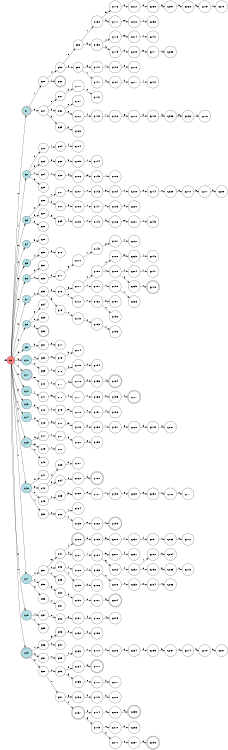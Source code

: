 digraph APTAALF {
__start0 [style = invis, shape = none, label = "", width = 0, height = 0];

rankdir=LR;
size="8,5";

s0 [style="filled", color="black", fillcolor="#ff817b" shape="circle", label="q0"];
s1 [style="rounded,filled", color="black", fillcolor="powderblue" shape="doublecircle", label="q1"];
s2 [style="filled", color="black", fillcolor="powderblue" shape="circle", label="q2"];
s3 [style="filled", color="black", fillcolor="powderblue" shape="circle", label="q3"];
s4 [style="filled", color="black", fillcolor="powderblue" shape="circle", label="q4"];
s5 [style="filled", color="black", fillcolor="powderblue" shape="circle", label="q5"];
s6 [style="filled", color="black", fillcolor="powderblue" shape="circle", label="q6"];
s7 [style="filled", color="black", fillcolor="powderblue" shape="circle", label="q7"];
s8 [style="filled", color="black", fillcolor="powderblue" shape="circle", label="q8"];
s9 [style="filled", color="black", fillcolor="powderblue" shape="circle", label="q9"];
s10 [style="filled", color="black", fillcolor="powderblue" shape="circle", label="q10"];
s11 [style="rounded,filled", color="black", fillcolor="powderblue" shape="doublecircle", label="q11"];
s12 [style="filled", color="black", fillcolor="powderblue" shape="circle", label="q12"];
s13 [style="filled", color="black", fillcolor="powderblue" shape="circle", label="q13"];
s14 [style="filled", color="black", fillcolor="powderblue" shape="circle", label="q14"];
s15 [style="filled", color="black", fillcolor="powderblue" shape="circle", label="q15"];
s16 [style="filled", color="black", fillcolor="powderblue" shape="circle", label="q16"];
s17 [style="filled", color="black", fillcolor="powderblue" shape="circle", label="q17"];
s18 [style="filled", color="black", fillcolor="powderblue" shape="circle", label="q18"];
s19 [style="rounded,filled", color="black", fillcolor="powderblue" shape="doublecircle", label="q19"];
s20 [style="filled", color="black", fillcolor="white" shape="circle", label="q20"];
s21 [style="filled", color="black", fillcolor="white" shape="circle", label="q21"];
s22 [style="filled", color="black", fillcolor="white" shape="circle", label="q22"];
s23 [style="filled", color="black", fillcolor="white" shape="circle", label="q23"];
s24 [style="filled", color="black", fillcolor="white" shape="circle", label="q24"];
s25 [style="filled", color="black", fillcolor="white" shape="circle", label="q25"];
s26 [style="filled", color="black", fillcolor="white" shape="circle", label="q26"];
s27 [style="filled", color="black", fillcolor="white" shape="circle", label="q27"];
s28 [style="filled", color="black", fillcolor="white" shape="circle", label="q28"];
s29 [style="filled", color="black", fillcolor="white" shape="circle", label="q29"];
s30 [style="filled", color="black", fillcolor="white" shape="circle", label="q30"];
s31 [style="filled", color="black", fillcolor="white" shape="circle", label="q31"];
s32 [style="filled", color="black", fillcolor="white" shape="circle", label="q32"];
s33 [style="filled", color="black", fillcolor="white" shape="circle", label="q33"];
s34 [style="filled", color="black", fillcolor="white" shape="circle", label="q34"];
s35 [style="filled", color="black", fillcolor="white" shape="circle", label="q35"];
s36 [style="rounded,filled", color="black", fillcolor="white" shape="doublecircle", label="q36"];
s37 [style="filled", color="black", fillcolor="white" shape="circle", label="q37"];
s38 [style="filled", color="black", fillcolor="white" shape="circle", label="q38"];
s39 [style="filled", color="black", fillcolor="white" shape="circle", label="q39"];
s40 [style="filled", color="black", fillcolor="white" shape="circle", label="q40"];
s41 [style="filled", color="black", fillcolor="white" shape="circle", label="q41"];
s42 [style="filled", color="black", fillcolor="white" shape="circle", label="q42"];
s43 [style="filled", color="black", fillcolor="white" shape="circle", label="q43"];
s44 [style="filled", color="black", fillcolor="white" shape="circle", label="q44"];
s45 [style="filled", color="black", fillcolor="white" shape="circle", label="q45"];
s46 [style="filled", color="black", fillcolor="white" shape="circle", label="q46"];
s47 [style="filled", color="black", fillcolor="white" shape="circle", label="q47"];
s48 [style="filled", color="black", fillcolor="white" shape="circle", label="q48"];
s49 [style="filled", color="black", fillcolor="white" shape="circle", label="q49"];
s50 [style="filled", color="black", fillcolor="white" shape="circle", label="q50"];
s51 [style="filled", color="black", fillcolor="white" shape="circle", label="q51"];
s52 [style="filled", color="black", fillcolor="white" shape="circle", label="q52"];
s53 [style="filled", color="black", fillcolor="white" shape="circle", label="q53"];
s54 [style="filled", color="black", fillcolor="white" shape="circle", label="q54"];
s55 [style="filled", color="black", fillcolor="white" shape="circle", label="q55"];
s56 [style="filled", color="black", fillcolor="white" shape="circle", label="q56"];
s57 [style="filled", color="black", fillcolor="white" shape="circle", label="q57"];
s58 [style="filled", color="black", fillcolor="white" shape="circle", label="q58"];
s59 [style="filled", color="black", fillcolor="white" shape="circle", label="q59"];
s60 [style="rounded,filled", color="black", fillcolor="white" shape="doublecircle", label="q60"];
s61 [style="filled", color="black", fillcolor="white" shape="circle", label="q61"];
s62 [style="filled", color="black", fillcolor="white" shape="circle", label="q62"];
s63 [style="filled", color="black", fillcolor="white" shape="circle", label="q63"];
s64 [style="filled", color="black", fillcolor="white" shape="circle", label="q64"];
s65 [style="filled", color="black", fillcolor="white" shape="circle", label="q65"];
s66 [style="filled", color="black", fillcolor="white" shape="circle", label="q66"];
s67 [style="filled", color="black", fillcolor="white" shape="circle", label="q67"];
s68 [style="filled", color="black", fillcolor="white" shape="circle", label="q68"];
s69 [style="filled", color="black", fillcolor="white" shape="circle", label="q69"];
s70 [style="filled", color="black", fillcolor="white" shape="circle", label="q70"];
s71 [style="filled", color="black", fillcolor="white" shape="circle", label="q71"];
s72 [style="filled", color="black", fillcolor="white" shape="circle", label="q72"];
s73 [style="filled", color="black", fillcolor="white" shape="circle", label="q73"];
s74 [style="filled", color="black", fillcolor="white" shape="circle", label="q74"];
s75 [style="filled", color="black", fillcolor="white" shape="circle", label="q75"];
s76 [style="filled", color="black", fillcolor="white" shape="circle", label="q76"];
s77 [style="filled", color="black", fillcolor="white" shape="circle", label="q77"];
s78 [style="filled", color="black", fillcolor="white" shape="circle", label="q78"];
s79 [style="filled", color="black", fillcolor="white" shape="circle", label="q79"];
s80 [style="filled", color="black", fillcolor="white" shape="circle", label="q80"];
s81 [style="filled", color="black", fillcolor="white" shape="circle", label="q81"];
s82 [style="filled", color="black", fillcolor="white" shape="circle", label="q82"];
s83 [style="filled", color="black", fillcolor="white" shape="circle", label="q83"];
s84 [style="filled", color="black", fillcolor="white" shape="circle", label="q84"];
s85 [style="filled", color="black", fillcolor="white" shape="circle", label="q85"];
s86 [style="filled", color="black", fillcolor="white" shape="circle", label="q86"];
s87 [style="filled", color="black", fillcolor="white" shape="circle", label="q87"];
s88 [style="filled", color="black", fillcolor="white" shape="circle", label="q88"];
s89 [style="filled", color="black", fillcolor="white" shape="circle", label="q89"];
s90 [style="filled", color="black", fillcolor="white" shape="circle", label="q90"];
s91 [style="filled", color="black", fillcolor="white" shape="circle", label="q91"];
s92 [style="filled", color="black", fillcolor="white" shape="circle", label="q92"];
s93 [style="filled", color="black", fillcolor="white" shape="circle", label="q93"];
s94 [style="filled", color="black", fillcolor="white" shape="circle", label="q94"];
s95 [style="filled", color="black", fillcolor="white" shape="circle", label="q95"];
s96 [style="filled", color="black", fillcolor="white" shape="circle", label="q96"];
s97 [style="filled", color="black", fillcolor="white" shape="circle", label="q97"];
s98 [style="filled", color="black", fillcolor="white" shape="circle", label="q98"];
s99 [style="filled", color="black", fillcolor="white" shape="circle", label="q99"];
s100 [style="filled", color="black", fillcolor="white" shape="circle", label="q100"];
s101 [style="filled", color="black", fillcolor="white" shape="circle", label="q101"];
s102 [style="filled", color="black", fillcolor="white" shape="circle", label="q102"];
s103 [style="filled", color="black", fillcolor="white" shape="circle", label="q103"];
s104 [style="filled", color="black", fillcolor="white" shape="circle", label="q104"];
s105 [style="filled", color="black", fillcolor="white" shape="circle", label="q105"];
s106 [style="filled", color="black", fillcolor="white" shape="circle", label="q106"];
s107 [style="filled", color="black", fillcolor="white" shape="circle", label="q107"];
s108 [style="filled", color="black", fillcolor="white" shape="circle", label="q108"];
s109 [style="filled", color="black", fillcolor="white" shape="circle", label="q109"];
s110 [style="filled", color="black", fillcolor="white" shape="circle", label="q110"];
s111 [style="filled", color="black", fillcolor="white" shape="circle", label="q111"];
s112 [style="filled", color="black", fillcolor="white" shape="circle", label="q112"];
s113 [style="filled", color="black", fillcolor="white" shape="circle", label="q113"];
s114 [style="filled", color="black", fillcolor="white" shape="circle", label="q114"];
s115 [style="filled", color="black", fillcolor="white" shape="circle", label="q115"];
s116 [style="rounded,filled", color="black", fillcolor="white" shape="doublecircle", label="q116"];
s117 [style="filled", color="black", fillcolor="white" shape="circle", label="q117"];
s118 [style="filled", color="black", fillcolor="white" shape="circle", label="q118"];
s119 [style="filled", color="black", fillcolor="white" shape="circle", label="q119"];
s120 [style="filled", color="black", fillcolor="white" shape="circle", label="q120"];
s121 [style="filled", color="black", fillcolor="white" shape="circle", label="q121"];
s122 [style="filled", color="black", fillcolor="white" shape="circle", label="q122"];
s123 [style="filled", color="black", fillcolor="white" shape="circle", label="q123"];
s124 [style="filled", color="black", fillcolor="white" shape="circle", label="q124"];
s125 [style="filled", color="black", fillcolor="white" shape="circle", label="q125"];
s126 [style="rounded,filled", color="black", fillcolor="white" shape="doublecircle", label="q126"];
s127 [style="filled", color="black", fillcolor="white" shape="circle", label="q127"];
s128 [style="filled", color="black", fillcolor="white" shape="circle", label="q128"];
s129 [style="filled", color="black", fillcolor="white" shape="circle", label="q129"];
s130 [style="filled", color="black", fillcolor="white" shape="circle", label="q130"];
s131 [style="filled", color="black", fillcolor="white" shape="circle", label="q131"];
s132 [style="filled", color="black", fillcolor="white" shape="circle", label="q132"];
s133 [style="filled", color="black", fillcolor="white" shape="circle", label="q133"];
s134 [style="filled", color="black", fillcolor="white" shape="circle", label="q134"];
s135 [style="filled", color="black", fillcolor="white" shape="circle", label="q135"];
s136 [style="filled", color="black", fillcolor="white" shape="circle", label="q136"];
s137 [style="rounded,filled", color="black", fillcolor="white" shape="doublecircle", label="q137"];
s138 [style="filled", color="black", fillcolor="white" shape="circle", label="q138"];
s139 [style="filled", color="black", fillcolor="white" shape="circle", label="q139"];
s140 [style="filled", color="black", fillcolor="white" shape="circle", label="q140"];
s141 [style="filled", color="black", fillcolor="white" shape="circle", label="q141"];
s142 [style="filled", color="black", fillcolor="white" shape="circle", label="q142"];
s143 [style="filled", color="black", fillcolor="white" shape="circle", label="q143"];
s144 [style="filled", color="black", fillcolor="white" shape="circle", label="q144"];
s145 [style="filled", color="black", fillcolor="white" shape="circle", label="q145"];
s146 [style="filled", color="black", fillcolor="white" shape="circle", label="q146"];
s147 [style="filled", color="black", fillcolor="white" shape="circle", label="q147"];
s148 [style="filled", color="black", fillcolor="white" shape="circle", label="q148"];
s149 [style="filled", color="black", fillcolor="white" shape="circle", label="q149"];
s150 [style="filled", color="black", fillcolor="white" shape="circle", label="q150"];
s151 [style="filled", color="black", fillcolor="white" shape="circle", label="q151"];
s152 [style="filled", color="black", fillcolor="white" shape="circle", label="q152"];
s153 [style="filled", color="black", fillcolor="white" shape="circle", label="q153"];
s154 [style="filled", color="black", fillcolor="white" shape="circle", label="q154"];
s155 [style="filled", color="black", fillcolor="white" shape="circle", label="q155"];
s156 [style="filled", color="black", fillcolor="white" shape="circle", label="q156"];
s157 [style="filled", color="black", fillcolor="white" shape="circle", label="q157"];
s158 [style="filled", color="black", fillcolor="white" shape="circle", label="q158"];
s159 [style="filled", color="black", fillcolor="white" shape="circle", label="q159"];
s160 [style="rounded,filled", color="black", fillcolor="white" shape="doublecircle", label="q160"];
s161 [style="filled", color="black", fillcolor="white" shape="circle", label="q161"];
s162 [style="filled", color="black", fillcolor="white" shape="circle", label="q162"];
s163 [style="filled", color="black", fillcolor="white" shape="circle", label="q163"];
s164 [style="filled", color="black", fillcolor="white" shape="circle", label="q164"];
s165 [style="filled", color="black", fillcolor="white" shape="circle", label="q165"];
s166 [style="filled", color="black", fillcolor="white" shape="circle", label="q166"];
s167 [style="filled", color="black", fillcolor="white" shape="circle", label="q167"];
s168 [style="filled", color="black", fillcolor="white" shape="circle", label="q168"];
s169 [style="filled", color="black", fillcolor="white" shape="circle", label="q169"];
s170 [style="filled", color="black", fillcolor="white" shape="circle", label="q170"];
s171 [style="rounded,filled", color="black", fillcolor="white" shape="doublecircle", label="q171"];
s172 [style="filled", color="black", fillcolor="white" shape="circle", label="q172"];
s173 [style="filled", color="black", fillcolor="white" shape="circle", label="q173"];
s174 [style="filled", color="black", fillcolor="white" shape="circle", label="q174"];
s175 [style="filled", color="black", fillcolor="white" shape="circle", label="q175"];
s176 [style="filled", color="black", fillcolor="white" shape="circle", label="q176"];
s177 [style="filled", color="black", fillcolor="white" shape="circle", label="q177"];
s178 [style="filled", color="black", fillcolor="white" shape="circle", label="q178"];
s179 [style="filled", color="black", fillcolor="white" shape="circle", label="q179"];
s180 [style="filled", color="black", fillcolor="white" shape="circle", label="q180"];
s181 [style="filled", color="black", fillcolor="white" shape="circle", label="q181"];
s182 [style="filled", color="black", fillcolor="white" shape="circle", label="q182"];
s183 [style="filled", color="black", fillcolor="white" shape="circle", label="q183"];
s184 [style="filled", color="black", fillcolor="white" shape="circle", label="q184"];
s185 [style="filled", color="black", fillcolor="white" shape="circle", label="q185"];
s186 [style="filled", color="black", fillcolor="white" shape="circle", label="q186"];
s187 [style="filled", color="black", fillcolor="white" shape="circle", label="q187"];
s188 [style="filled", color="black", fillcolor="white" shape="circle", label="q188"];
s189 [style="filled", color="black", fillcolor="white" shape="circle", label="q189"];
s190 [style="filled", color="black", fillcolor="white" shape="circle", label="q190"];
s191 [style="filled", color="black", fillcolor="white" shape="circle", label="q191"];
s192 [style="filled", color="black", fillcolor="white" shape="circle", label="q192"];
s193 [style="filled", color="black", fillcolor="white" shape="circle", label="q193"];
s194 [style="rounded,filled", color="black", fillcolor="white" shape="doublecircle", label="q194"];
s195 [style="filled", color="black", fillcolor="white" shape="circle", label="q195"];
s196 [style="filled", color="black", fillcolor="white" shape="circle", label="q196"];
s197 [style="filled", color="black", fillcolor="white" shape="circle", label="q197"];
s198 [style="filled", color="black", fillcolor="white" shape="circle", label="q198"];
s199 [style="rounded,filled", color="black", fillcolor="white" shape="doublecircle", label="q199"];
s200 [style="filled", color="black", fillcolor="white" shape="circle", label="q200"];
s201 [style="filled", color="black", fillcolor="white" shape="circle", label="q201"];
s202 [style="filled", color="black", fillcolor="white" shape="circle", label="q202"];
s203 [style="filled", color="black", fillcolor="white" shape="circle", label="q203"];
s204 [style="rounded,filled", color="black", fillcolor="white" shape="doublecircle", label="q204"];
s205 [style="filled", color="black", fillcolor="white" shape="circle", label="q205"];
s206 [style="filled", color="black", fillcolor="white" shape="circle", label="q206"];
s207 [style="filled", color="black", fillcolor="white" shape="circle", label="q207"];
s208 [style="filled", color="black", fillcolor="white" shape="circle", label="q208"];
s209 [style="filled", color="black", fillcolor="white" shape="circle", label="q209"];
s210 [style="filled", color="black", fillcolor="white" shape="circle", label="q210"];
s211 [style="filled", color="black", fillcolor="white" shape="circle", label="q211"];
s212 [style="filled", color="black", fillcolor="white" shape="circle", label="q212"];
s213 [style="filled", color="black", fillcolor="white" shape="circle", label="q213"];
s214 [style="filled", color="black", fillcolor="white" shape="circle", label="q214"];
s215 [style="filled", color="black", fillcolor="white" shape="circle", label="q215"];
s216 [style="filled", color="black", fillcolor="white" shape="circle", label="q216"];
s217 [style="filled", color="black", fillcolor="white" shape="circle", label="q217"];
s218 [style="filled", color="black", fillcolor="white" shape="circle", label="q218"];
s219 [style="filled", color="black", fillcolor="white" shape="circle", label="q219"];
s220 [style="filled", color="black", fillcolor="white" shape="circle", label="q220"];
s221 [style="filled", color="black", fillcolor="white" shape="circle", label="q221"];
s222 [style="filled", color="black", fillcolor="white" shape="circle", label="q222"];
s223 [style="filled", color="black", fillcolor="white" shape="circle", label="q223"];
s224 [style="filled", color="black", fillcolor="white" shape="circle", label="q224"];
s225 [style="filled", color="black", fillcolor="white" shape="circle", label="q225"];
s226 [style="filled", color="black", fillcolor="white" shape="circle", label="q226"];
s227 [style="rounded,filled", color="black", fillcolor="white" shape="doublecircle", label="q227"];
s228 [style="filled", color="black", fillcolor="white" shape="circle", label="q228"];
s229 [style="filled", color="black", fillcolor="white" shape="circle", label="q229"];
s230 [style="filled", color="black", fillcolor="white" shape="circle", label="q230"];
s231 [style="filled", color="black", fillcolor="white" shape="circle", label="q231"];
s232 [style="filled", color="black", fillcolor="white" shape="circle", label="q232"];
s233 [style="filled", color="black", fillcolor="white" shape="circle", label="q233"];
s234 [style="filled", color="black", fillcolor="white" shape="circle", label="q234"];
s235 [style="rounded,filled", color="black", fillcolor="white" shape="doublecircle", label="q235"];
s236 [style="filled", color="black", fillcolor="white" shape="circle", label="q236"];
s237 [style="filled", color="black", fillcolor="white" shape="circle", label="q237"];
s238 [style="filled", color="black", fillcolor="white" shape="circle", label="q238"];
s239 [style="filled", color="black", fillcolor="white" shape="circle", label="q239"];
s240 [style="filled", color="black", fillcolor="white" shape="circle", label="q240"];
s241 [style="filled", color="black", fillcolor="white" shape="circle", label="q241"];
s242 [style="filled", color="black", fillcolor="white" shape="circle", label="q242"];
s243 [style="filled", color="black", fillcolor="white" shape="circle", label="q243"];
s244 [style="filled", color="black", fillcolor="white" shape="circle", label="q244"];
s245 [style="filled", color="black", fillcolor="white" shape="circle", label="q245"];
s246 [style="filled", color="black", fillcolor="white" shape="circle", label="q246"];
s247 [style="filled", color="black", fillcolor="white" shape="circle", label="q247"];
s248 [style="rounded,filled", color="black", fillcolor="white" shape="doublecircle", label="q248"];
s249 [style="filled", color="black", fillcolor="white" shape="circle", label="q249"];
s250 [style="filled", color="black", fillcolor="white" shape="circle", label="q250"];
s251 [style="filled", color="black", fillcolor="white" shape="circle", label="q251"];
s252 [style="filled", color="black", fillcolor="white" shape="circle", label="q252"];
s253 [style="filled", color="black", fillcolor="white" shape="circle", label="q253"];
s254 [style="filled", color="black", fillcolor="white" shape="circle", label="q254"];
s255 [style="filled", color="black", fillcolor="white" shape="circle", label="q255"];
s256 [style="rounded,filled", color="black", fillcolor="white" shape="doublecircle", label="q256"];
s257 [style="filled", color="black", fillcolor="white" shape="circle", label="q257"];
s258 [style="filled", color="black", fillcolor="white" shape="circle", label="q258"];
s259 [style="filled", color="black", fillcolor="white" shape="circle", label="q259"];
s260 [style="filled", color="black", fillcolor="white" shape="circle", label="q260"];
s261 [style="filled", color="black", fillcolor="white" shape="circle", label="q261"];
s262 [style="filled", color="black", fillcolor="white" shape="circle", label="q262"];
s263 [style="filled", color="black", fillcolor="white" shape="circle", label="q263"];
s264 [style="filled", color="black", fillcolor="white" shape="circle", label="q264"];
s265 [style="filled", color="black", fillcolor="white" shape="circle", label="q265"];
s266 [style="filled", color="black", fillcolor="white" shape="circle", label="q266"];
s267 [style="filled", color="black", fillcolor="white" shape="circle", label="q267"];
s268 [style="filled", color="black", fillcolor="white" shape="circle", label="q268"];
s269 [style="filled", color="black", fillcolor="white" shape="circle", label="q269"];
s270 [style="filled", color="black", fillcolor="white" shape="circle", label="q270"];
s271 [style="filled", color="black", fillcolor="white" shape="circle", label="q271"];
s272 [style="filled", color="black", fillcolor="white" shape="circle", label="q272"];
s273 [style="filled", color="black", fillcolor="white" shape="circle", label="q273"];
s274 [style="filled", color="black", fillcolor="white" shape="circle", label="q274"];
s275 [style="filled", color="black", fillcolor="white" shape="circle", label="q275"];
s276 [style="filled", color="black", fillcolor="white" shape="circle", label="q276"];
s277 [style="filled", color="black", fillcolor="white" shape="circle", label="q277"];
s278 [style="filled", color="black", fillcolor="white" shape="circle", label="q278"];
s279 [style="filled", color="black", fillcolor="white" shape="circle", label="q279"];
s280 [style="filled", color="black", fillcolor="white" shape="circle", label="q280"];
s281 [style="filled", color="black", fillcolor="white" shape="circle", label="q281"];
subgraph cluster_main { 
	graph [pad=".75", ranksep="0.15", nodesep="0.15"];
	 style=invis; 
	__start0 -> s0 [penwidth=2];
}
s0 -> s1 [label="0"];
s0 -> s2 [label="1"];
s0 -> s3 [label="2"];
s0 -> s4 [label="4"];
s0 -> s5 [label="5"];
s0 -> s6 [label="8"];
s0 -> s7 [label="b"];
s0 -> s8 [label="c"];
s0 -> s9 [label="e"];
s0 -> s10 [label="g"];
s0 -> s11 [label="j"];
s0 -> s12 [label="n"];
s0 -> s13 [label="p"];
s0 -> s14 [label="r"];
s0 -> s15 [label="t"];
s0 -> s16 [label="u"];
s0 -> s17 [label="v"];
s0 -> s18 [label="y"];
s0 -> s19 [label="z"];
s1 -> s20 [label="1"];
s1 -> s21 [label="2"];
s2 -> s22 [label="0"];
s2 -> s23 [label="3"];
s2 -> s24 [label="4"];
s2 -> s25 [label="6"];
s3 -> s26 [label="0"];
s3 -> s27 [label="3"];
s3 -> s28 [label="8"];
s4 -> s29 [label="5"];
s5 -> s30 [label="4"];
s6 -> s31 [label="2"];
s6 -> s32 [label="c"];
s7 -> s33 [label="c"];
s8 -> s34 [label="8"];
s8 -> s35 [label="9"];
s8 -> s36 [label="b"];
s9 -> s37 [label="b"];
s10 -> s38 [label="f"];
s10 -> s39 [label="u"];
s11 -> s40 [label="m"];
s12 -> s41 [label="j"];
s13 -> s42 [label="n"];
s14 -> s43 [label="x"];
s15 -> s44 [label="k"];
s15 -> s45 [label="m"];
s15 -> s46 [label="u"];
s16 -> s47 [label="f"];
s16 -> s48 [label="g"];
s16 -> s49 [label="s"];
s16 -> s50 [label="v"];
s17 -> s51 [label="t"];
s17 -> s52 [label="u"];
s17 -> s53 [label="y"];
s18 -> s54 [label="v"];
s18 -> s55 [label="z"];
s19 -> s56 [label="v"];
s19 -> s57 [label="x"];
s19 -> s58 [label="y"];
s20 -> s59 [label="4"];
s20 -> s60 [label="j"];
s21 -> s61 [label="0"];
s21 -> s62 [label="3"];
s21 -> s63 [label="8"];
s22 -> s64 [label="1"];
s23 -> s65 [label="9"];
s24 -> s66 [label="7"];
s26 -> s67 [label="1"];
s26 -> s68 [label="2"];
s27 -> s69 [label="6"];
s30 -> s70 [label="5"];
s32 -> s71 [label="f"];
s33 -> s72 [label="f"];
s33 -> s73 [label="g"];
s37 -> s74 [label="8"];
s38 -> s75 [label="c"];
s39 -> s76 [label="v"];
s40 -> s77 [label="t"];
s41 -> s78 [label="m"];
s42 -> s79 [label="j"];
s43 -> s80 [label="q"];
s44 -> s81 [label="7"];
s45 -> s82 [label="7"];
s48 -> s83 [label="c"];
s48 -> s84 [label="f"];
s49 -> s85 [label="t"];
s50 -> s86 [label="y"];
s51 -> s87 [label="m"];
s51 -> s88 [label="s"];
s51 -> s89 [label="v"];
s52 -> s90 [label="g"];
s53 -> s91 [label="z"];
s54 -> s92 [label="u"];
s56 -> s93 [label="g"];
s56 -> s94 [label="u"];
s57 -> s95 [label="w"];
s58 -> s96 [label="u"];
s58 -> s97 [label="v"];
s59 -> s98 [label="5"];
s59 -> s99 [label="6"];
s61 -> s100 [label="2"];
s62 -> s101 [label="2"];
s62 -> s102 [label="6"];
s63 -> s103 [label="b"];
s64 -> s104 [label="4"];
s65 -> s105 [label="3"];
s66 -> s106 [label="k"];
s67 -> s107 [label="3"];
s68 -> s108 [label="3"];
s69 -> s109 [label="4"];
s71 -> s110 [label="g"];
s72 -> s111 [label="g"];
s72 -> s112 [label="u"];
s73 -> s113 [label="v"];
s75 -> s114 [label="b"];
s76 -> s115 [label="y"];
s77 -> s116 [label="v"];
s78 -> s117 [label="t"];
s79 -> s118 [label="m"];
s80 -> s119 [label="m"];
s81 -> s120 [label="6"];
s83 -> s121 [label="b"];
s84 -> s122 [label="c"];
s85 -> s123 [label="m"];
s86 -> s124 [label="v"];
s86 -> s125 [label="z"];
s87 -> s126 [label="j"];
s87 -> s127 [label="k"];
s88 -> s128 [label="t"];
s88 -> s129 [label="v"];
s90 -> s130 [label="f"];
s92 -> s131 [label="g"];
s93 -> s132 [label="c"];
s95 -> s133 [label="t"];
s96 -> s134 [label="f"];
s96 -> s135 [label="g"];
s97 -> s136 [label="g"];
s97 -> s137 [label="u"];
s98 -> s138 [label="7"];
s98 -> s139 [label="h"];
s99 -> s140 [label="3"];
s99 -> s141 [label="7"];
s100 -> s142 [label="0"];
s102 -> s143 [label="4"];
s105 -> s144 [label="1"];
s106 -> s145 [label="m"];
s107 -> s146 [label="1"];
s108 -> s147 [label="1"];
s109 -> s148 [label="7"];
s110 -> s149 [label="v"];
s111 -> s150 [label="u"];
s111 -> s151 [label="v"];
s112 -> s152 [label="v"];
s113 -> s153 [label="y"];
s115 -> s154 [label="z"];
s116 -> s155 [label="y"];
s117 -> s156 [label="v"];
s118 -> s157 [label="t"];
s119 -> s158 [label="k"];
s120 -> s159 [label="3"];
s122 -> s160 [label="b"];
s123 -> s161 [label="k"];
s125 -> s162 [label="x"];
s126 -> s163 [label="h"];
s127 -> s164 [label="7"];
s128 -> s165 [label="v"];
s129 -> s166 [label="y"];
s130 -> s167 [label="c"];
s131 -> s168 [label="f"];
s132 -> s169 [label="b"];
s133 -> s170 [label="v"];
s134 -> s171 [label="b"];
s135 -> s172 [label="c"];
s136 -> s173 [label="f"];
s137 -> s174 [label="f"];
s137 -> s175 [label="g"];
s138 -> s176 [label="5"];
s138 -> s177 [label="k"];
s139 -> s178 [label="j"];
s139 -> s179 [label="k"];
s140 -> s180 [label="1"];
s141 -> s181 [label="k"];
s143 -> s182 [label="7"];
s145 -> s183 [label="j"];
s146 -> s184 [label="3"];
s147 -> s185 [label="0"];
s148 -> s186 [label="k"];
s149 -> s187 [label="y"];
s150 -> s188 [label="s"];
s150 -> s189 [label="v"];
s151 -> s190 [label="t"];
s152 -> s191 [label="y"];
s152 -> s192 [label="z"];
s153 -> s193 [label="z"];
s155 -> s194 [label="z"];
s156 -> s195 [label="y"];
s157 -> s196 [label="v"];
s158 -> s197 [label="7"];
s161 -> s198 [label="7"];
s162 -> s199 [label="r"];
s163 -> s200 [label="5"];
s164 -> s201 [label="5"];
s164 -> s202 [label="6"];
s165 -> s203 [label="u"];
s167 -> s204 [label="b"];
s168 -> s205 [label="c"];
s170 -> s206 [label="u"];
s172 -> s207 [label="b"];
s173 -> s208 [label="b"];
s174 -> s209 [label="c"];
s175 -> s210 [label="c"];
s175 -> s211 [label="f"];
s176 -> s212 [label="h"];
s177 -> s213 [label="m"];
s178 -> s214 [label="m"];
s179 -> s215 [label="h"];
s180 -> s216 [label="3"];
s181 -> s217 [label="h"];
s182 -> s218 [label="5"];
s184 -> s219 [label="1"];
s185 -> s220 [label="2"];
s186 -> s221 [label="m"];
s187 -> s222 [label="z"];
s188 -> s223 [label="m"];
s189 -> s224 [label="t"];
s189 -> s225 [label="y"];
s190 -> s226 [label="v"];
s195 -> s227 [label="z"];
s197 -> s228 [label="6"];
s198 -> s229 [label="6"];
s200 -> s230 [label="7"];
s201 -> s231 [label="4"];
s202 -> s232 [label="4"];
s203 -> s233 [label="v"];
s206 -> s234 [label="g"];
s209 -> s235 [label="b"];
s210 -> s236 [label="b"];
s211 -> s237 [label="c"];
s212 -> s238 [label="k"];
s213 -> s239 [label="j"];
s214 -> s240 [label="j"];
s215 -> s241 [label="m"];
s217 -> s242 [label="j"];
s218 -> s243 [label="h"];
s219 -> s244 [label="3"];
s221 -> s245 [label="j"];
s223 -> s246 [label="j"];
s224 -> s247 [label="v"];
s225 -> s248 [label="z"];
s228 -> s249 [label="3"];
s229 -> s250 [label="3"];
s230 -> s251 [label="4"];
s232 -> s252 [label="1"];
s232 -> s253 [label="6"];
s233 -> s254 [label="y"];
s234 -> s255 [label="d"];
s237 -> s256 [label="b"];
s238 -> s257 [label="h"];
s241 -> s258 [label="j"];
s243 -> s259 [label="k"];
s244 -> s260 [label="1"];
s249 -> s261 [label="2"];
s250 -> s262 [label="1"];
s251 -> s263 [label="1"];
s252 -> s264 [label="0"];
s253 -> s265 [label="3"];
s254 -> s266 [label="z"];
s255 -> s267 [label="9"];
s257 -> s268 [label="k"];
s259 -> s269 [label="m"];
s260 -> s270 [label="2"];
s262 -> s271 [label="2"];
s263 -> s272 [label="0"];
s265 -> s273 [label="2"];
s267 -> s274 [label="c"];
s268 -> s275 [label="h"];
s269 -> s276 [label="j"];
s270 -> s277 [label="3"];
s274 -> s278 [label="b"];
s275 -> s279 [label="j"];
s277 -> s280 [label="b"];
s278 -> s281 [label="8"];

}